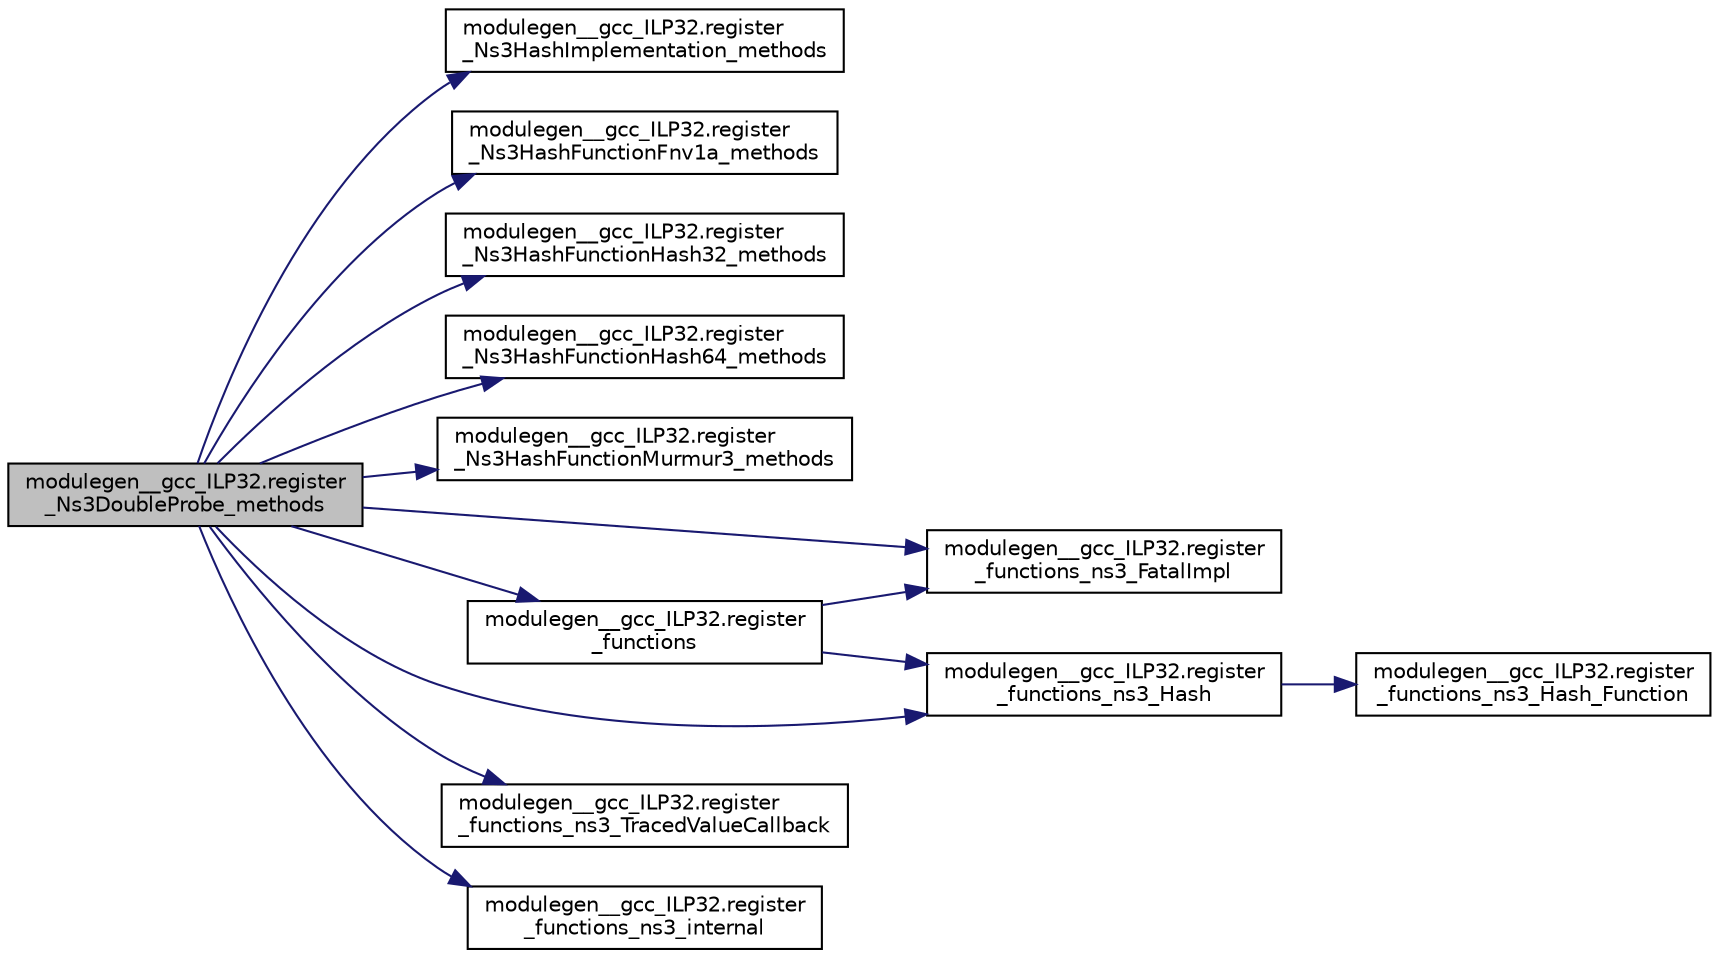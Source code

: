 digraph "modulegen__gcc_ILP32.register_Ns3DoubleProbe_methods"
{
  edge [fontname="Helvetica",fontsize="10",labelfontname="Helvetica",labelfontsize="10"];
  node [fontname="Helvetica",fontsize="10",shape=record];
  rankdir="LR";
  Node1 [label="modulegen__gcc_ILP32.register\l_Ns3DoubleProbe_methods",height=0.2,width=0.4,color="black", fillcolor="grey75", style="filled", fontcolor="black"];
  Node1 -> Node2 [color="midnightblue",fontsize="10",style="solid"];
  Node2 [label="modulegen__gcc_ILP32.register\l_Ns3HashImplementation_methods",height=0.2,width=0.4,color="black", fillcolor="white", style="filled",URL="$d5/d79/namespacemodulegen____gcc__ILP32.html#acbacaf626a5a437cc46ab734cfde3cb8"];
  Node1 -> Node3 [color="midnightblue",fontsize="10",style="solid"];
  Node3 [label="modulegen__gcc_ILP32.register\l_Ns3HashFunctionFnv1a_methods",height=0.2,width=0.4,color="black", fillcolor="white", style="filled",URL="$d5/d79/namespacemodulegen____gcc__ILP32.html#a8a8387218e2c3d882054e6b56a6a4b07"];
  Node1 -> Node4 [color="midnightblue",fontsize="10",style="solid"];
  Node4 [label="modulegen__gcc_ILP32.register\l_Ns3HashFunctionHash32_methods",height=0.2,width=0.4,color="black", fillcolor="white", style="filled",URL="$d5/d79/namespacemodulegen____gcc__ILP32.html#afac315fff05eebcf56ca0655484fb790"];
  Node1 -> Node5 [color="midnightblue",fontsize="10",style="solid"];
  Node5 [label="modulegen__gcc_ILP32.register\l_Ns3HashFunctionHash64_methods",height=0.2,width=0.4,color="black", fillcolor="white", style="filled",URL="$d5/d79/namespacemodulegen____gcc__ILP32.html#a5bb0479ce8e16c48c18c0b8db959d57b"];
  Node1 -> Node6 [color="midnightblue",fontsize="10",style="solid"];
  Node6 [label="modulegen__gcc_ILP32.register\l_Ns3HashFunctionMurmur3_methods",height=0.2,width=0.4,color="black", fillcolor="white", style="filled",URL="$d5/d79/namespacemodulegen____gcc__ILP32.html#aac40fb7a316e95e431da9cf4c6a3e3a0"];
  Node1 -> Node7 [color="midnightblue",fontsize="10",style="solid"];
  Node7 [label="modulegen__gcc_ILP32.register\l_functions",height=0.2,width=0.4,color="black", fillcolor="white", style="filled",URL="$d5/d79/namespacemodulegen____gcc__ILP32.html#a78223e19764a9a9c4a101c5cff0fe501"];
  Node7 -> Node8 [color="midnightblue",fontsize="10",style="solid"];
  Node8 [label="modulegen__gcc_ILP32.register\l_functions_ns3_FatalImpl",height=0.2,width=0.4,color="black", fillcolor="white", style="filled",URL="$d5/d79/namespacemodulegen____gcc__ILP32.html#afe103c28425c708bef38a8cb16badb60"];
  Node7 -> Node9 [color="midnightblue",fontsize="10",style="solid"];
  Node9 [label="modulegen__gcc_ILP32.register\l_functions_ns3_Hash",height=0.2,width=0.4,color="black", fillcolor="white", style="filled",URL="$d5/d79/namespacemodulegen____gcc__ILP32.html#a15bbba0d88ee02afb1f5d32d8a94ea14"];
  Node9 -> Node10 [color="midnightblue",fontsize="10",style="solid"];
  Node10 [label="modulegen__gcc_ILP32.register\l_functions_ns3_Hash_Function",height=0.2,width=0.4,color="black", fillcolor="white", style="filled",URL="$d5/d79/namespacemodulegen____gcc__ILP32.html#a0f9329a49ae57d68c45aee88be7a193f"];
  Node1 -> Node8 [color="midnightblue",fontsize="10",style="solid"];
  Node1 -> Node9 [color="midnightblue",fontsize="10",style="solid"];
  Node1 -> Node11 [color="midnightblue",fontsize="10",style="solid"];
  Node11 [label="modulegen__gcc_ILP32.register\l_functions_ns3_TracedValueCallback",height=0.2,width=0.4,color="black", fillcolor="white", style="filled",URL="$d5/d79/namespacemodulegen____gcc__ILP32.html#af7ef11aed69cbf420d75dc2f54dcef3d"];
  Node1 -> Node12 [color="midnightblue",fontsize="10",style="solid"];
  Node12 [label="modulegen__gcc_ILP32.register\l_functions_ns3_internal",height=0.2,width=0.4,color="black", fillcolor="white", style="filled",URL="$d5/d79/namespacemodulegen____gcc__ILP32.html#a38f99ffef038c5418d70aef09b99e58d"];
}

